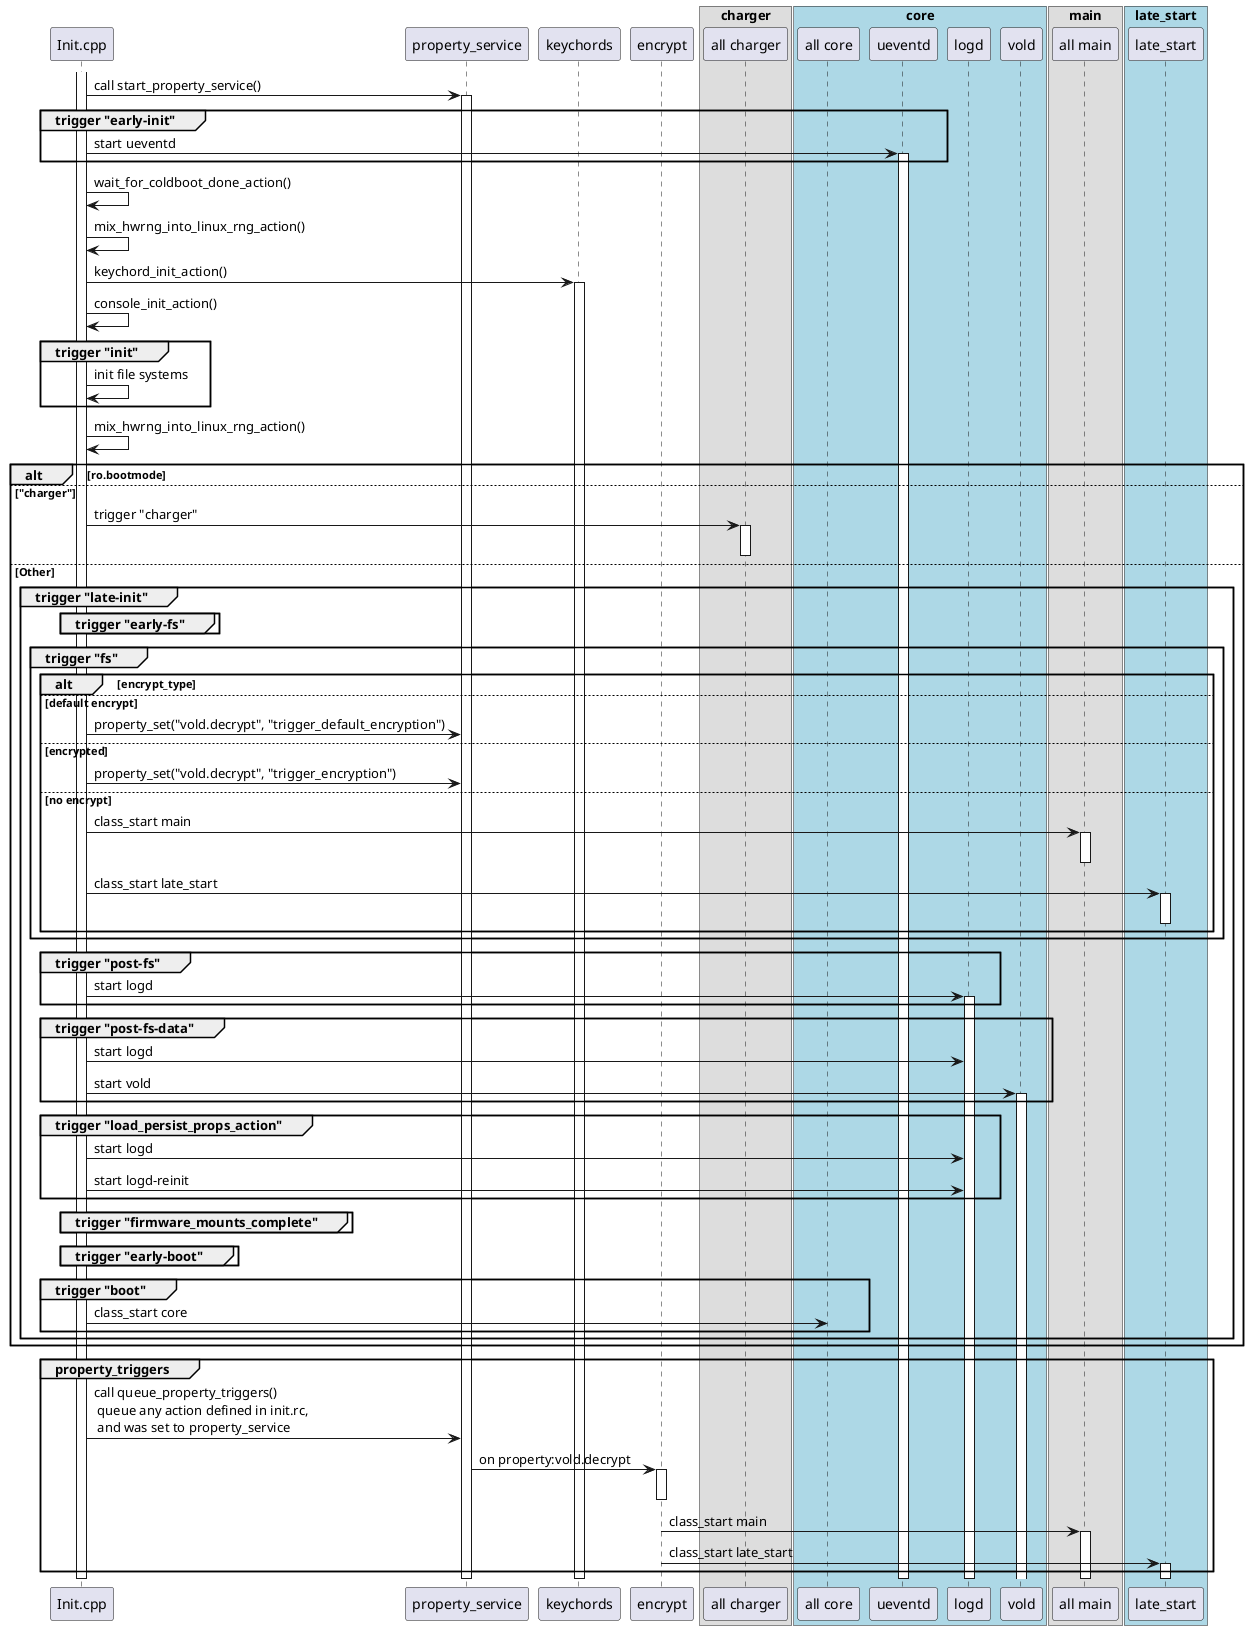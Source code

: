@startuml

participant Init as "Init.cpp"
participant PropertyService as "property_service"
participant KeyChords as "keychords"
participant Encrypt as "encrypt"

box "charger"
participant Charger as "all charger"
end box


box "core" #LightBlue
participant Core as "all core"
participant Ueventd as "ueventd"
participant Logd as "logd"
participant Vold as "vold"
end box

box "main"
participant Main as "all main"
end box


box "late_start" #LightBlue
participant LateStart as "late_start"
end box


activate Init

Init -> PropertyService : call start_property_service()
activate PropertyService

group trigger "early-init"
Init -> Ueventd : start ueventd
activate Ueventd
end

Init -> Init : wait_for_coldboot_done_action()

Init -> Init : mix_hwrng_into_linux_rng_action()

Init -> KeyChords : keychord_init_action()
activate KeyChords

Init -> Init : console_init_action()

group trigger "init"

Init -> Init : init file systems

end
Init -> Init : mix_hwrng_into_linux_rng_action()

alt ro.bootmode

else "charger"

    Init -> Charger : trigger "charger"
    activate Charger

    deactivate Charger

else Other
    group trigger "late-init"
            group trigger "early-fs"

            end

            group trigger "fs"

                alt encrypt_type

                else default encrypt
                    Init -> PropertyService : property_set("vold.decrypt", "trigger_default_encryption")

                else encrypted
                    Init -> PropertyService : property_set("vold.decrypt", "trigger_encryption")

                else no encrypt
                    Init -> Main : class_start main
                    activate Main
                    deactivate Main

                    Init -> LateStart : class_start late_start
                    activate LateStart
                    deactivate LateStart
                end

            end

            group trigger "post-fs"
                Init -> Logd : start logd
                activate Logd
            end

            group trigger "post-fs-data"
                Init -> Logd : start logd
                Init -> Vold : start vold
                activate Vold
            end

            group trigger "load_persist_props_action"
                Init -> Logd : start logd
                Init -> Logd : start logd-reinit
            end

            group trigger "firmware_mounts_complete"

            end

            group trigger "early-boot"

            end

            group trigger "boot"
                Init -> Core : class_start core
            end
    end

end

group property_triggers

Init -> PropertyService : call queue_property_triggers() \
\n queue any action defined in init.rc, \
\n and was set to property_service

PropertyService -> Encrypt :  on property:vold.decrypt
activate Encrypt
deactivate Encrypt

Encrypt -> Main : class_start main
activate Main

Encrypt -> LateStart : class_start late_start
activate LateStart
end

deactivate Init
deactivate PropertyService
deactivate Ueventd
deactivate KeyChords
deactivate Logd
deactivate Main
deactivate LateStart
@enduml